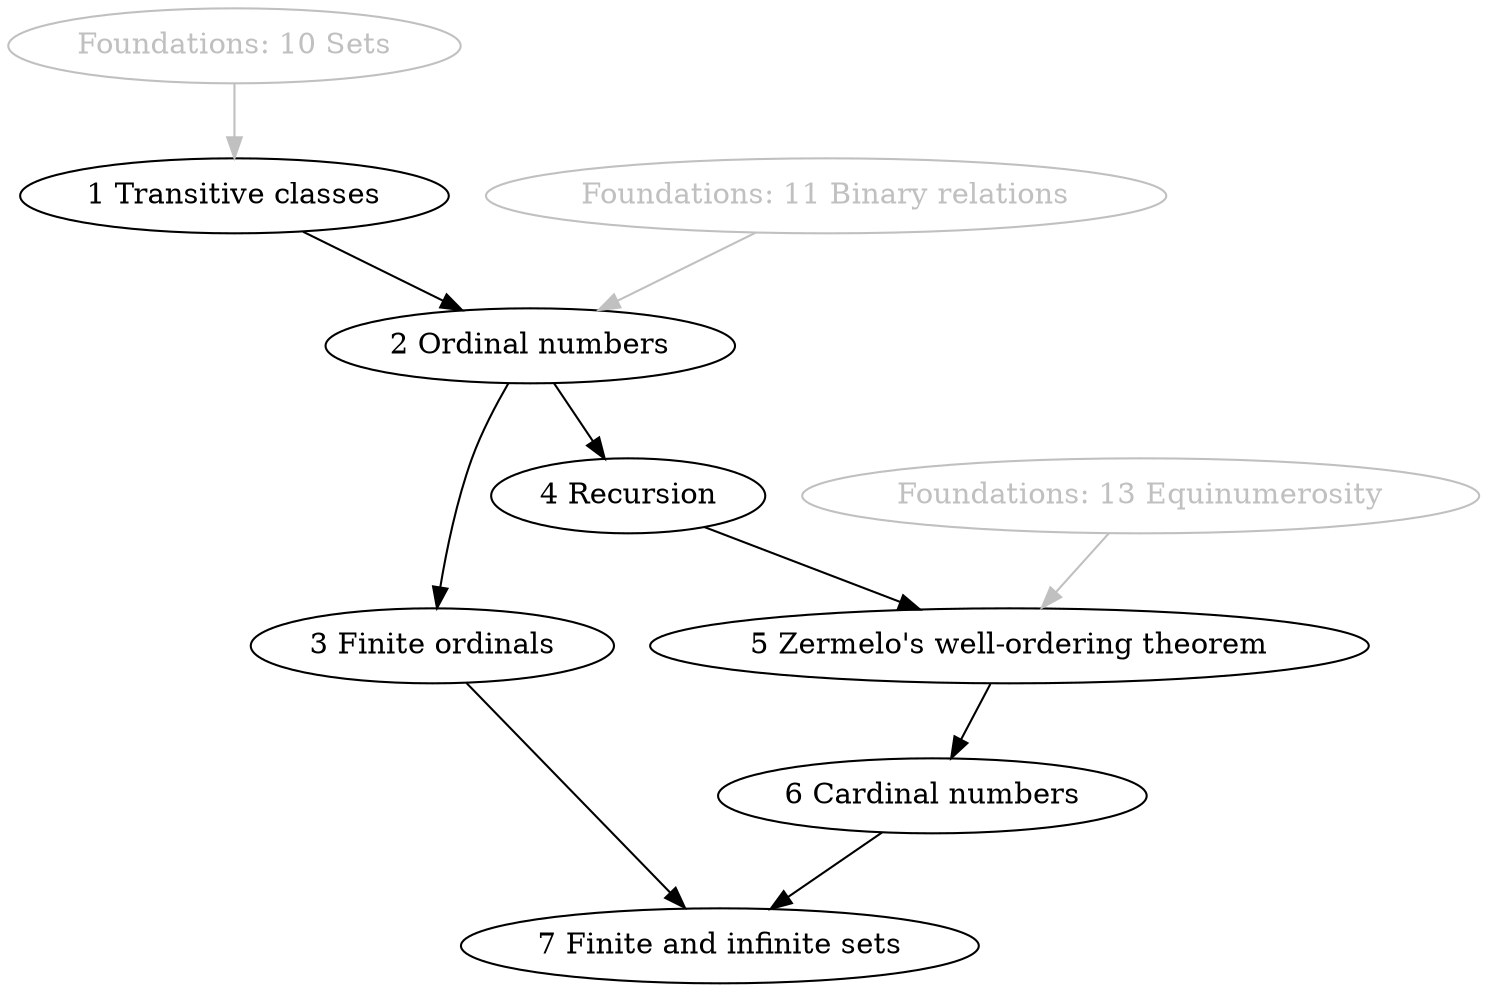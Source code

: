 digraph Sections {

    foundations_10 [label = "Foundations: 10 Sets", color = "gray", fontcolor = "gray"]
    foundations_11 [label = "Foundations: 11 Binary relations", color = "gray", fontcolor = "gray"]
    foundations_13 [label = "Foundations: 13 Equinumerosity", color = "gray", fontcolor = "gray"]

    set_theory_01 [label = "1 Transitive classes"]
    set_theory_02 [label = "2 Ordinal numbers"]
    set_theory_03 [label = "3 Finite ordinals"]
    set_theory_04 [label = "4 Recursion"]
    set_theory_05 [label = "5 Zermelo's well-ordering theorem"]
    set_theory_06 [label = "6 Cardinal numbers"]
    set_theory_07 [label = "7 Finite and infinite sets"]

    foundations_10  -> set_theory_01    [color = "gray"]
    foundations_11  -> set_theory_02    [color = "gray"]
    set_theory_01   -> set_theory_02
    set_theory_02   -> set_theory_03
    set_theory_02   -> set_theory_04
    foundations_13  -> set_theory_05    [color = "gray"]
    set_theory_04   -> set_theory_05
    set_theory_05   -> set_theory_06
    set_theory_03   -> set_theory_07
    set_theory_06   -> set_theory_07
}
